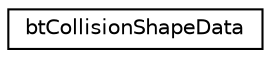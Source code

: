 digraph G
{
  edge [fontname="Helvetica",fontsize="10",labelfontname="Helvetica",labelfontsize="10"];
  node [fontname="Helvetica",fontsize="10",shape=record];
  rankdir=LR;
  Node1 [label="btCollisionShapeData",height=0.2,width=0.4,color="black", fillcolor="white", style="filled",URL="$df/d8b/structbtCollisionShapeData.html",tooltip="do not change those serialization structures, it requires an updated sBulletDNAstr/sBulletDNAstr64"];
}
